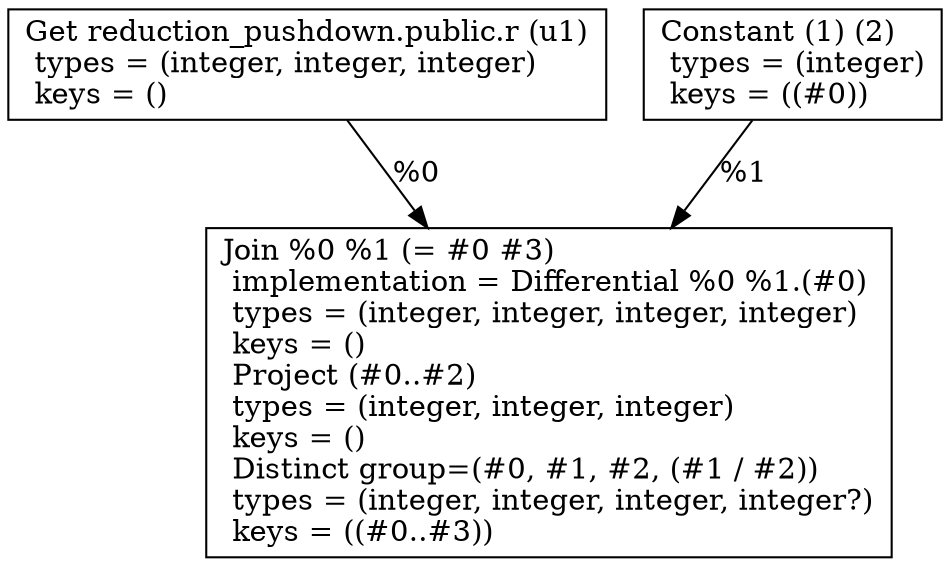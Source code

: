 digraph G {
    node0 [shape = record, label=" Get reduction_pushdown.public.r (u1)\l  types = (integer, integer, integer)\l  keys = ()\l"]
    node1 [shape = record, label=" Constant (1) (2)\l  types = (integer)\l  keys = ((#0))\l"]
    node2 [shape = record, label=" Join %0 %1 (= #0 #3)\l  implementation = Differential %0 %1.(#0)\l  types = (integer, integer, integer, integer)\l  keys = ()\l Project (#0..#2)\l  types = (integer, integer, integer)\l  keys = ()\l Distinct group=(#0, #1, #2, (#1 / #2))\l  types = (integer, integer, integer, integer?)\l  keys = ((#0..#3))\l"]
    node1 -> node2 [label = "%1\l"]
    node0 -> node2 [label = "%0\l"]
}
